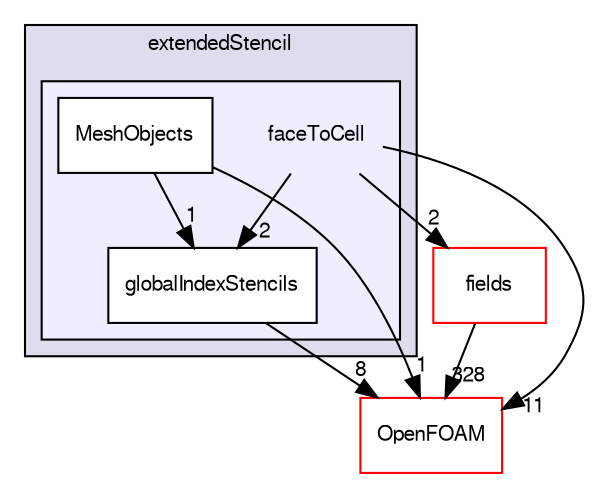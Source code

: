 digraph "src/finiteVolume/fvMesh/extendedStencil/faceToCell" {
  bgcolor=transparent;
  compound=true
  node [ fontsize="10", fontname="FreeSans"];
  edge [ labelfontsize="10", labelfontname="FreeSans"];
  subgraph clusterdir_f54ce79c9902d97f8b0f7c9d890967db {
    graph [ bgcolor="#ddddee", pencolor="black", label="extendedStencil" fontname="FreeSans", fontsize="10", URL="dir_f54ce79c9902d97f8b0f7c9d890967db.html"]
  subgraph clusterdir_7c12a81ee82d3aaa033ce73b51dae3b7 {
    graph [ bgcolor="#eeeeff", pencolor="black", label="" URL="dir_7c12a81ee82d3aaa033ce73b51dae3b7.html"];
    dir_7c12a81ee82d3aaa033ce73b51dae3b7 [shape=plaintext label="faceToCell"];
    dir_8739625bdb04fa932f57789a1cab8d00 [shape=box label="globalIndexStencils" color="black" fillcolor="white" style="filled" URL="dir_8739625bdb04fa932f57789a1cab8d00.html"];
    dir_cdcfd848de7f58e4ae4750f8ecb1c338 [shape=box label="MeshObjects" color="black" fillcolor="white" style="filled" URL="dir_cdcfd848de7f58e4ae4750f8ecb1c338.html"];
  }
  }
  dir_25ab4a83a983f7bb7a38b7f63bb141b7 [shape=box label="fields" color="red" URL="dir_25ab4a83a983f7bb7a38b7f63bb141b7.html"];
  dir_c5473ff19b20e6ec4dfe5c310b3778a8 [shape=box label="OpenFOAM" color="red" URL="dir_c5473ff19b20e6ec4dfe5c310b3778a8.html"];
  dir_25ab4a83a983f7bb7a38b7f63bb141b7->dir_c5473ff19b20e6ec4dfe5c310b3778a8 [headlabel="328", labeldistance=1.5 headhref="dir_000783_001732.html"];
  dir_7c12a81ee82d3aaa033ce73b51dae3b7->dir_25ab4a83a983f7bb7a38b7f63bb141b7 [headlabel="2", labeldistance=1.5 headhref="dir_000973_000783.html"];
  dir_7c12a81ee82d3aaa033ce73b51dae3b7->dir_8739625bdb04fa932f57789a1cab8d00 [headlabel="2", labeldistance=1.5 headhref="dir_000973_000974.html"];
  dir_7c12a81ee82d3aaa033ce73b51dae3b7->dir_c5473ff19b20e6ec4dfe5c310b3778a8 [headlabel="11", labeldistance=1.5 headhref="dir_000973_001732.html"];
  dir_8739625bdb04fa932f57789a1cab8d00->dir_c5473ff19b20e6ec4dfe5c310b3778a8 [headlabel="8", labeldistance=1.5 headhref="dir_000974_001732.html"];
  dir_cdcfd848de7f58e4ae4750f8ecb1c338->dir_8739625bdb04fa932f57789a1cab8d00 [headlabel="1", labeldistance=1.5 headhref="dir_000975_000974.html"];
  dir_cdcfd848de7f58e4ae4750f8ecb1c338->dir_c5473ff19b20e6ec4dfe5c310b3778a8 [headlabel="1", labeldistance=1.5 headhref="dir_000975_001732.html"];
}
